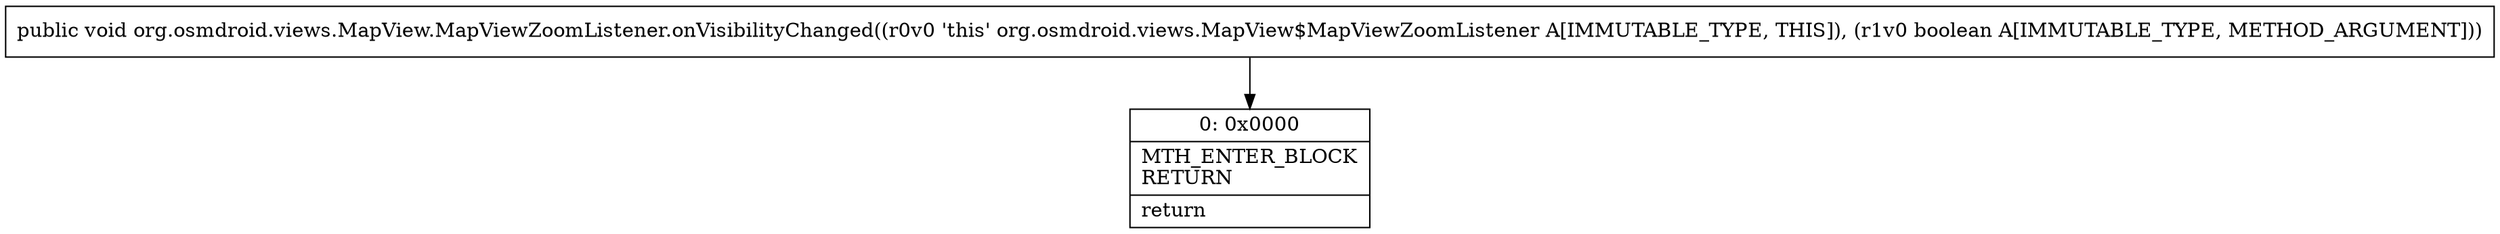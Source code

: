 digraph "CFG fororg.osmdroid.views.MapView.MapViewZoomListener.onVisibilityChanged(Z)V" {
Node_0 [shape=record,label="{0\:\ 0x0000|MTH_ENTER_BLOCK\lRETURN\l|return\l}"];
MethodNode[shape=record,label="{public void org.osmdroid.views.MapView.MapViewZoomListener.onVisibilityChanged((r0v0 'this' org.osmdroid.views.MapView$MapViewZoomListener A[IMMUTABLE_TYPE, THIS]), (r1v0 boolean A[IMMUTABLE_TYPE, METHOD_ARGUMENT])) }"];
MethodNode -> Node_0;
}

